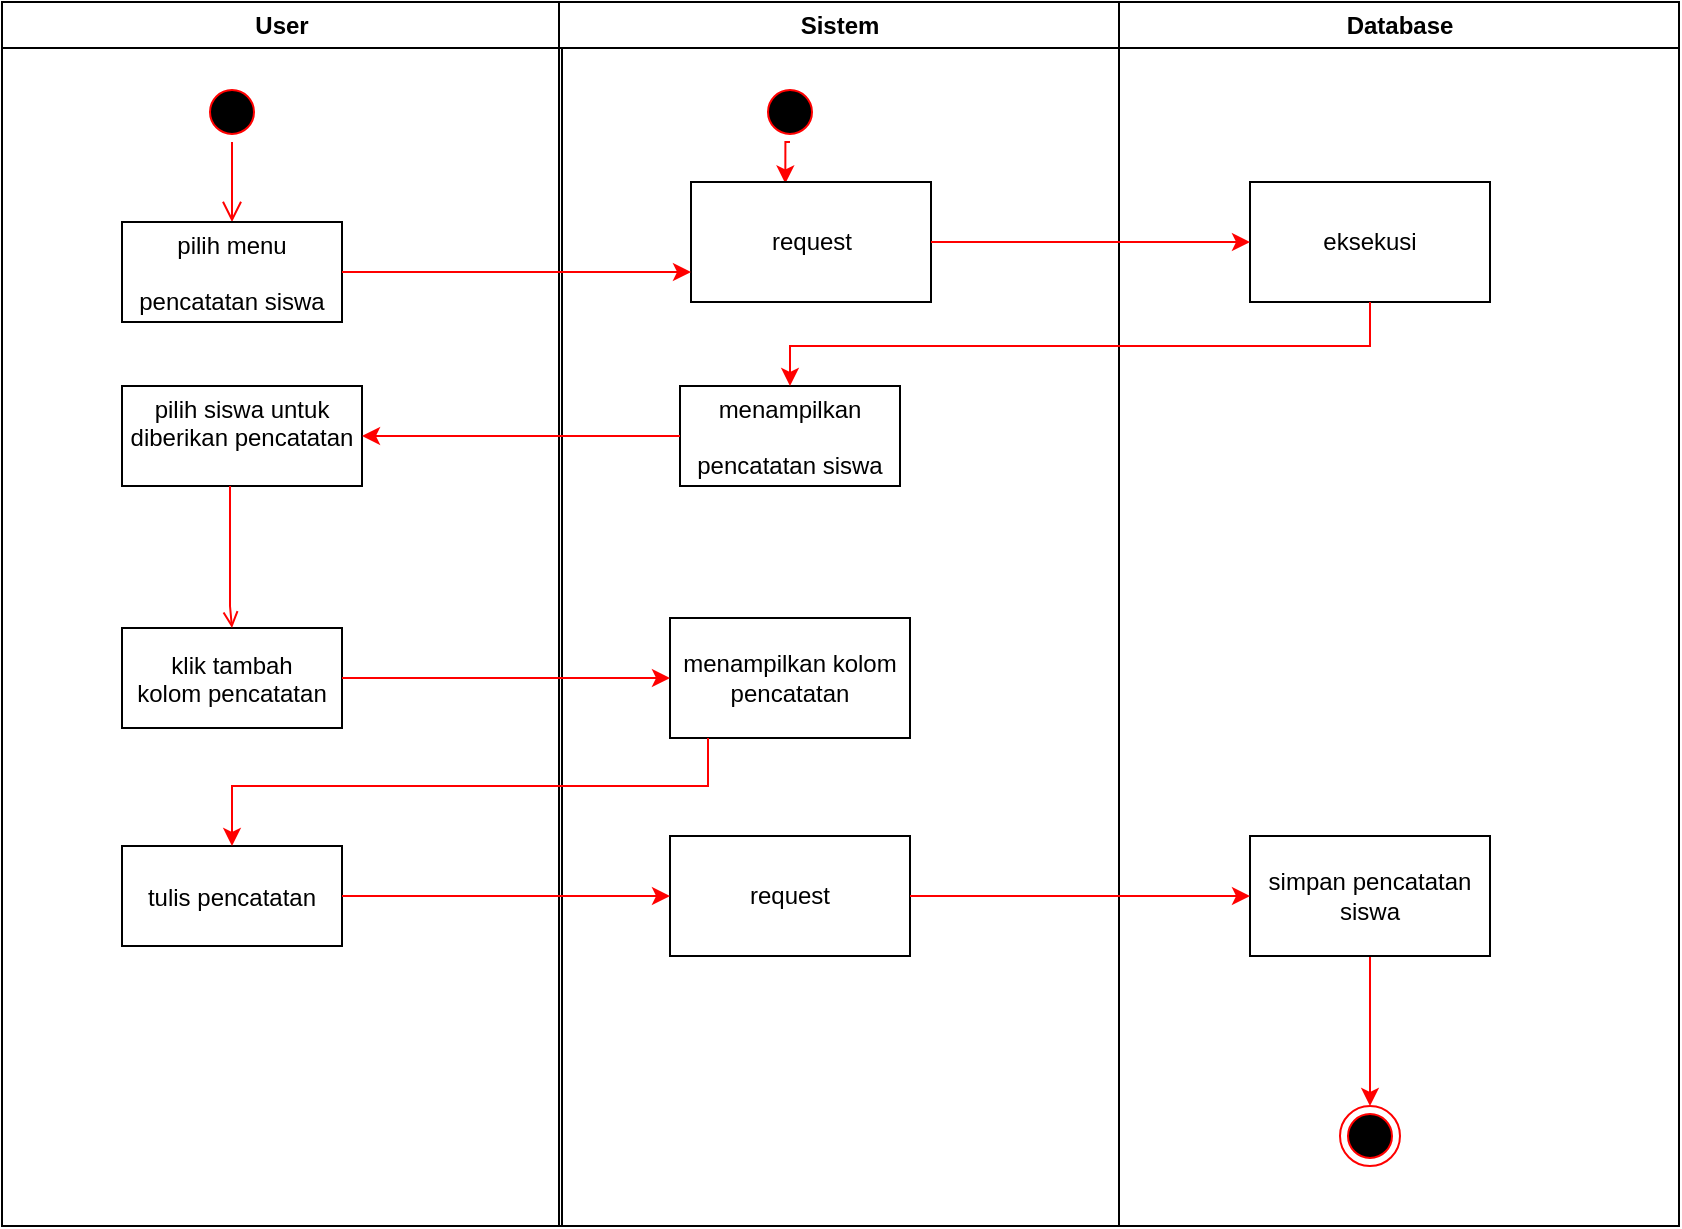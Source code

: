 <mxfile version="13.9.1" type="github">
  <diagram name="Page-1" id="e7e014a7-5840-1c2e-5031-d8a46d1fe8dd">
    <mxGraphModel dx="1460" dy="617" grid="1" gridSize="10" guides="1" tooltips="1" connect="1" arrows="1" fold="1" page="1" pageScale="1" pageWidth="1169" pageHeight="826" background="#ffffff" math="0" shadow="0">
      <root>
        <mxCell id="0" />
        <mxCell id="1" parent="0" />
        <mxCell id="2" value="User" style="swimlane;whiteSpace=wrap;startSize=23;" parent="1" vertex="1">
          <mxGeometry x="166" y="128" width="280" height="612" as="geometry" />
        </mxCell>
        <mxCell id="5" value="" style="ellipse;shape=startState;fillColor=#000000;strokeColor=#ff0000;" parent="2" vertex="1">
          <mxGeometry x="100" y="40" width="30" height="30" as="geometry" />
        </mxCell>
        <mxCell id="6" value="" style="edgeStyle=elbowEdgeStyle;elbow=horizontal;verticalAlign=bottom;endArrow=open;endSize=8;strokeColor=#FF0000;endFill=1;rounded=0" parent="2" source="5" target="7" edge="1">
          <mxGeometry x="100" y="40" as="geometry">
            <mxPoint x="115" y="110" as="targetPoint" />
          </mxGeometry>
        </mxCell>
        <mxCell id="7" value="pilih menu &#xa;&#xa;pencatatan siswa" style="" parent="2" vertex="1">
          <mxGeometry x="60" y="110" width="110" height="50" as="geometry" />
        </mxCell>
        <mxCell id="8" value="pilih siswa untuk&#xa;diberikan pencatatan&#xa;" style="" parent="2" vertex="1">
          <mxGeometry x="60" y="192" width="120" height="50" as="geometry" />
        </mxCell>
        <mxCell id="10" value="tulis pencatatan" style="" parent="2" vertex="1">
          <mxGeometry x="60" y="422" width="110" height="50" as="geometry" />
        </mxCell>
        <mxCell id="16" value="klik tambah &#xa;kolom pencatatan" style="" parent="2" vertex="1">
          <mxGeometry x="60" y="313" width="110" height="50" as="geometry" />
        </mxCell>
        <mxCell id="3" value="Sistem" style="swimlane;whiteSpace=wrap;startSize=23;" parent="1" vertex="1">
          <mxGeometry x="444.5" y="128" width="280" height="612" as="geometry" />
        </mxCell>
        <mxCell id="3tTyX9vPhiig8Zc19oM0-66" style="edgeStyle=orthogonalEdgeStyle;rounded=0;orthogonalLoop=1;jettySize=auto;html=1;exitX=0.5;exitY=1;exitDx=0;exitDy=0;entryX=0.393;entryY=0.012;entryDx=0;entryDy=0;entryPerimeter=0;strokeColor=#FF0000;fillColor=#FF3333;" edge="1" parent="3" source="13" target="3tTyX9vPhiig8Zc19oM0-45">
          <mxGeometry relative="1" as="geometry" />
        </mxCell>
        <mxCell id="13" value="" style="ellipse;shape=startState;fillColor=#000000;strokeColor=#ff0000;" parent="3" vertex="1">
          <mxGeometry x="100.5" y="40" width="30" height="30" as="geometry" />
        </mxCell>
        <mxCell id="15" value="menampilkan &#xa;&#xa;pencatatan siswa" style="" parent="3" vertex="1">
          <mxGeometry x="60.5" y="192" width="110" height="50" as="geometry" />
        </mxCell>
        <mxCell id="3tTyX9vPhiig8Zc19oM0-45" value="request" style="rounded=0;whiteSpace=wrap;html=1;" vertex="1" parent="3">
          <mxGeometry x="66" y="90" width="120" height="60" as="geometry" />
        </mxCell>
        <mxCell id="3tTyX9vPhiig8Zc19oM0-55" value="&lt;div&gt;menampilkan kolom &lt;br&gt;&lt;/div&gt;&lt;div&gt;pencatatan&lt;br&gt;&lt;/div&gt;" style="rounded=0;whiteSpace=wrap;html=1;" vertex="1" parent="3">
          <mxGeometry x="55.5" y="308" width="120" height="60" as="geometry" />
        </mxCell>
        <mxCell id="3tTyX9vPhiig8Zc19oM0-58" value="request" style="rounded=0;whiteSpace=wrap;html=1;" vertex="1" parent="3">
          <mxGeometry x="55.5" y="417" width="120" height="60" as="geometry" />
        </mxCell>
        <mxCell id="4" value="Database" style="swimlane;whiteSpace=wrap" parent="1" vertex="1">
          <mxGeometry x="724.5" y="128" width="280" height="612" as="geometry" />
        </mxCell>
        <mxCell id="3tTyX9vPhiig8Zc19oM0-43" value="eksekusi" style="rounded=0;whiteSpace=wrap;html=1;" vertex="1" parent="4">
          <mxGeometry x="65.5" y="90" width="120" height="60" as="geometry" />
        </mxCell>
        <mxCell id="3tTyX9vPhiig8Zc19oM0-64" style="edgeStyle=orthogonalEdgeStyle;rounded=0;orthogonalLoop=1;jettySize=auto;html=1;entryX=0.5;entryY=0;entryDx=0;entryDy=0;strokeColor=#FF0000;fillColor=#FF3333;" edge="1" parent="4" source="3tTyX9vPhiig8Zc19oM0-59" target="38">
          <mxGeometry relative="1" as="geometry" />
        </mxCell>
        <mxCell id="3tTyX9vPhiig8Zc19oM0-59" value="simpan pencatatan siswa" style="rounded=0;whiteSpace=wrap;html=1;" vertex="1" parent="4">
          <mxGeometry x="65.5" y="417" width="120" height="60" as="geometry" />
        </mxCell>
        <mxCell id="38" value="" style="ellipse;shape=endState;fillColor=#000000;strokeColor=#ff0000" parent="4" vertex="1">
          <mxGeometry x="110.5" y="552" width="30" height="30" as="geometry" />
        </mxCell>
        <mxCell id="11" value="" style="endArrow=open;strokeColor=#FF0000;endFill=1;rounded=0;entryX=0.5;entryY=0;entryDx=0;entryDy=0;" parent="1" target="16" edge="1">
          <mxGeometry relative="1" as="geometry">
            <mxPoint x="280" y="370" as="sourcePoint" />
            <Array as="points">
              <mxPoint x="280" y="430" />
            </Array>
          </mxGeometry>
        </mxCell>
        <mxCell id="3tTyX9vPhiig8Zc19oM0-46" style="edgeStyle=orthogonalEdgeStyle;rounded=0;orthogonalLoop=1;jettySize=auto;html=1;entryX=0;entryY=0.75;entryDx=0;entryDy=0;strokeColor=#FF0000;fillColor=#FF3333;" edge="1" parent="1" source="7" target="3tTyX9vPhiig8Zc19oM0-45">
          <mxGeometry relative="1" as="geometry" />
        </mxCell>
        <mxCell id="3tTyX9vPhiig8Zc19oM0-47" style="edgeStyle=orthogonalEdgeStyle;rounded=0;orthogonalLoop=1;jettySize=auto;html=1;strokeColor=#FF0000;fillColor=#FF3333;" edge="1" parent="1" source="3tTyX9vPhiig8Zc19oM0-45" target="3tTyX9vPhiig8Zc19oM0-43">
          <mxGeometry relative="1" as="geometry" />
        </mxCell>
        <mxCell id="3tTyX9vPhiig8Zc19oM0-49" style="edgeStyle=orthogonalEdgeStyle;rounded=0;orthogonalLoop=1;jettySize=auto;html=1;exitX=0;exitY=0.5;exitDx=0;exitDy=0;entryX=1;entryY=0.5;entryDx=0;entryDy=0;strokeColor=#FF0000;fillColor=#FF3333;" edge="1" parent="1" source="15" target="8">
          <mxGeometry relative="1" as="geometry" />
        </mxCell>
        <mxCell id="3tTyX9vPhiig8Zc19oM0-56" style="edgeStyle=orthogonalEdgeStyle;rounded=0;orthogonalLoop=1;jettySize=auto;html=1;exitX=1;exitY=0.5;exitDx=0;exitDy=0;strokeColor=#FF0000;fillColor=#FF3333;" edge="1" parent="1" source="16" target="3tTyX9vPhiig8Zc19oM0-55">
          <mxGeometry relative="1" as="geometry" />
        </mxCell>
        <mxCell id="3tTyX9vPhiig8Zc19oM0-57" style="edgeStyle=orthogonalEdgeStyle;rounded=0;orthogonalLoop=1;jettySize=auto;html=1;entryX=0.5;entryY=0;entryDx=0;entryDy=0;strokeColor=#FF0000;fillColor=#FF3333;" edge="1" parent="1" source="3tTyX9vPhiig8Zc19oM0-55" target="10">
          <mxGeometry relative="1" as="geometry">
            <Array as="points">
              <mxPoint x="519" y="520" />
              <mxPoint x="281" y="520" />
            </Array>
          </mxGeometry>
        </mxCell>
        <mxCell id="3tTyX9vPhiig8Zc19oM0-60" style="edgeStyle=orthogonalEdgeStyle;rounded=0;orthogonalLoop=1;jettySize=auto;html=1;strokeColor=#FF0000;fillColor=#FF3333;" edge="1" parent="1" source="10" target="3tTyX9vPhiig8Zc19oM0-58">
          <mxGeometry relative="1" as="geometry" />
        </mxCell>
        <mxCell id="3tTyX9vPhiig8Zc19oM0-61" style="edgeStyle=orthogonalEdgeStyle;rounded=0;orthogonalLoop=1;jettySize=auto;html=1;strokeColor=#FF0000;fillColor=#FF3333;" edge="1" parent="1" source="3tTyX9vPhiig8Zc19oM0-58" target="3tTyX9vPhiig8Zc19oM0-59">
          <mxGeometry relative="1" as="geometry" />
        </mxCell>
        <mxCell id="3tTyX9vPhiig8Zc19oM0-67" style="edgeStyle=orthogonalEdgeStyle;rounded=0;orthogonalLoop=1;jettySize=auto;html=1;entryX=0.5;entryY=0;entryDx=0;entryDy=0;strokeColor=#FF0000;fillColor=#FF3333;" edge="1" parent="1" source="3tTyX9vPhiig8Zc19oM0-43" target="15">
          <mxGeometry relative="1" as="geometry">
            <Array as="points">
              <mxPoint x="850" y="300" />
              <mxPoint x="560" y="300" />
            </Array>
          </mxGeometry>
        </mxCell>
      </root>
    </mxGraphModel>
  </diagram>
</mxfile>
